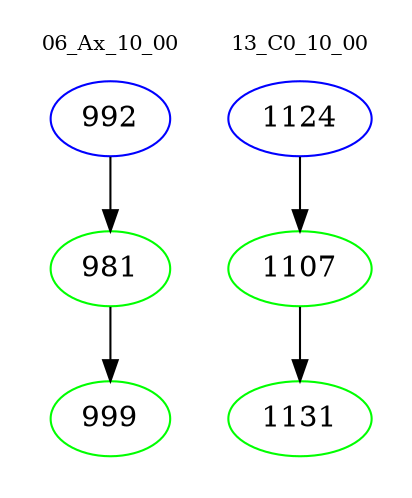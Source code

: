 digraph{
subgraph cluster_0 {
color = white
label = "06_Ax_10_00";
fontsize=10;
T0_992 [label="992", color="blue"]
T0_992 -> T0_981 [color="black"]
T0_981 [label="981", color="green"]
T0_981 -> T0_999 [color="black"]
T0_999 [label="999", color="green"]
}
subgraph cluster_1 {
color = white
label = "13_C0_10_00";
fontsize=10;
T1_1124 [label="1124", color="blue"]
T1_1124 -> T1_1107 [color="black"]
T1_1107 [label="1107", color="green"]
T1_1107 -> T1_1131 [color="black"]
T1_1131 [label="1131", color="green"]
}
}
